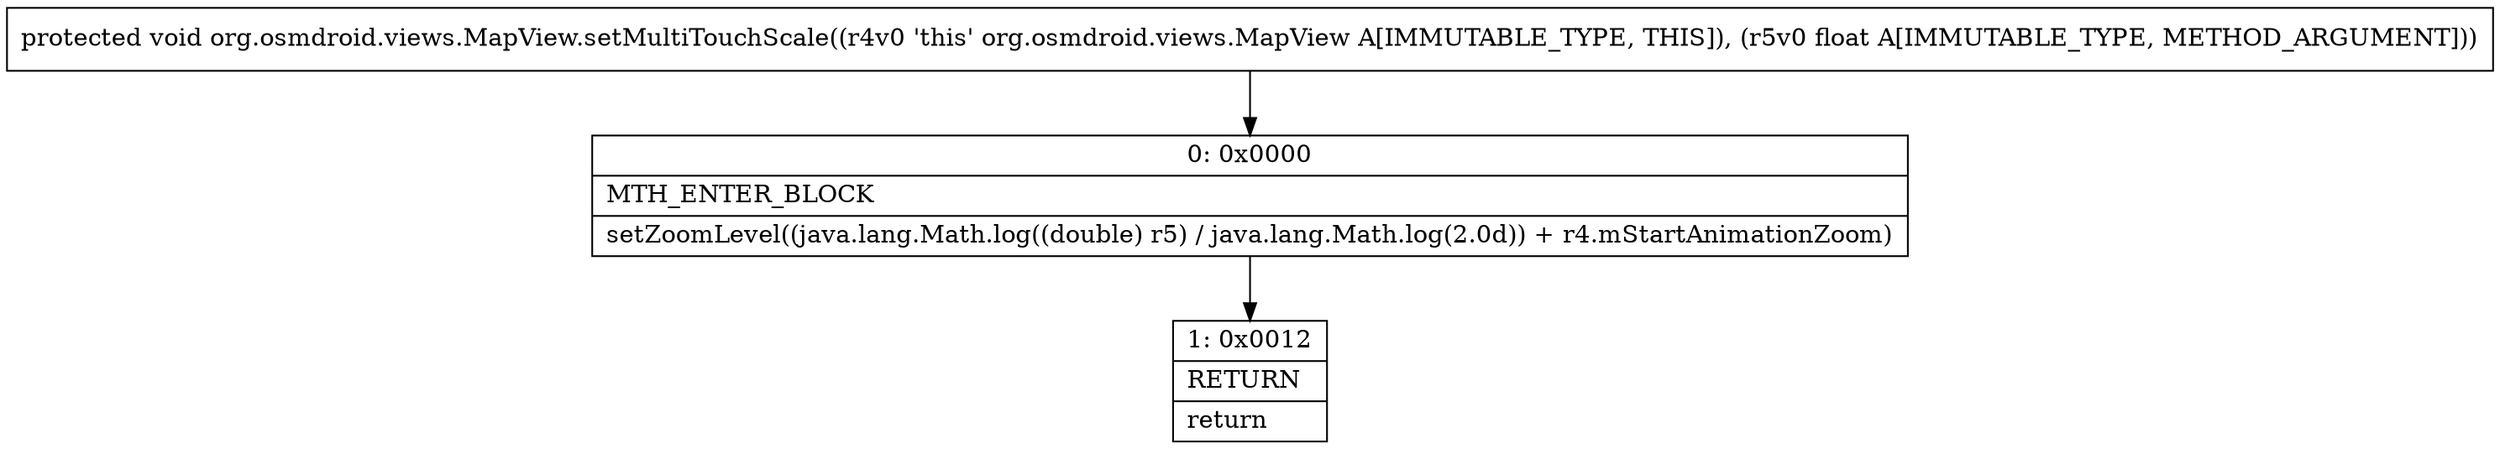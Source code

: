 digraph "CFG fororg.osmdroid.views.MapView.setMultiTouchScale(F)V" {
Node_0 [shape=record,label="{0\:\ 0x0000|MTH_ENTER_BLOCK\l|setZoomLevel((java.lang.Math.log((double) r5) \/ java.lang.Math.log(2.0d)) + r4.mStartAnimationZoom)\l}"];
Node_1 [shape=record,label="{1\:\ 0x0012|RETURN\l|return\l}"];
MethodNode[shape=record,label="{protected void org.osmdroid.views.MapView.setMultiTouchScale((r4v0 'this' org.osmdroid.views.MapView A[IMMUTABLE_TYPE, THIS]), (r5v0 float A[IMMUTABLE_TYPE, METHOD_ARGUMENT])) }"];
MethodNode -> Node_0;
Node_0 -> Node_1;
}

